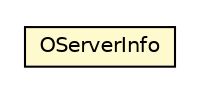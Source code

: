 #!/usr/local/bin/dot
#
# Class diagram 
# Generated by UMLGraph version R5_6-24-gf6e263 (http://www.umlgraph.org/)
#

digraph G {
	edge [fontname="Helvetica",fontsize=10,labelfontname="Helvetica",labelfontsize=10];
	node [fontname="Helvetica",fontsize=10,shape=plaintext];
	nodesep=0.25;
	ranksep=0.5;
	// com.orientechnologies.orient.server.OServerInfo
	c6963203 [label=<<table title="com.orientechnologies.orient.server.OServerInfo" border="0" cellborder="1" cellspacing="0" cellpadding="2" port="p" bgcolor="lemonChiffon" href="./OServerInfo.html">
		<tr><td><table border="0" cellspacing="0" cellpadding="1">
<tr><td align="center" balign="center"> OServerInfo </td></tr>
		</table></td></tr>
		</table>>, URL="./OServerInfo.html", fontname="Helvetica", fontcolor="black", fontsize=10.0];
}

